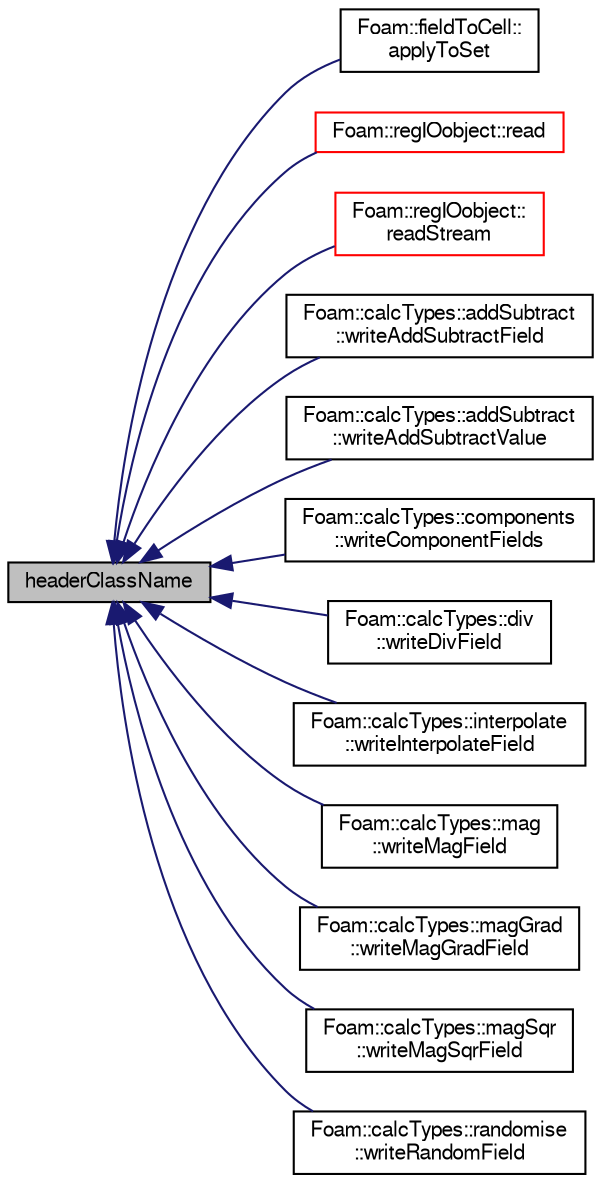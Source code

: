 digraph "headerClassName"
{
  bgcolor="transparent";
  edge [fontname="FreeSans",fontsize="10",labelfontname="FreeSans",labelfontsize="10"];
  node [fontname="FreeSans",fontsize="10",shape=record];
  rankdir="LR";
  Node7912 [label="headerClassName",height=0.2,width=0.4,color="black", fillcolor="grey75", style="filled", fontcolor="black"];
  Node7912 -> Node7913 [dir="back",color="midnightblue",fontsize="10",style="solid",fontname="FreeSans"];
  Node7913 [label="Foam::fieldToCell::\lapplyToSet",height=0.2,width=0.4,color="black",URL="$a25290.html#a2d6074569c50892cef0d0f02422c89d1"];
  Node7912 -> Node7914 [dir="back",color="midnightblue",fontsize="10",style="solid",fontname="FreeSans"];
  Node7914 [label="Foam::regIOobject::read",height=0.2,width=0.4,color="red",URL="$a26334.html#af816873151ddb0126e98bb2f914d8ed5",tooltip="Read object. "];
  Node7912 -> Node9320 [dir="back",color="midnightblue",fontsize="10",style="solid",fontname="FreeSans"];
  Node9320 [label="Foam::regIOobject::\lreadStream",height=0.2,width=0.4,color="red",URL="$a26334.html#a1cab0be4cd0a737bfcdd4e43a032d3fd",tooltip="Return Istream and check object type against that given. "];
  Node7912 -> Node9974 [dir="back",color="midnightblue",fontsize="10",style="solid",fontname="FreeSans"];
  Node9974 [label="Foam::calcTypes::addSubtract\l::writeAddSubtractField",height=0.2,width=0.4,color="black",URL="$a28666.html#aee7dd0203b1594aa7b3906940e493a2d",tooltip="Write addSubtract field. "];
  Node7912 -> Node9975 [dir="back",color="midnightblue",fontsize="10",style="solid",fontname="FreeSans"];
  Node9975 [label="Foam::calcTypes::addSubtract\l::writeAddSubtractValue",height=0.2,width=0.4,color="black",URL="$a28666.html#ae7603d98f6c66e6b3877ff4be7d1af08",tooltip="Write addSubtract value. "];
  Node7912 -> Node9976 [dir="back",color="midnightblue",fontsize="10",style="solid",fontname="FreeSans"];
  Node9976 [label="Foam::calcTypes::components\l::writeComponentFields",height=0.2,width=0.4,color="black",URL="$a28674.html#aad83c41747f24e4f59938f34baedbffc",tooltip="Write component fields. "];
  Node7912 -> Node9844 [dir="back",color="midnightblue",fontsize="10",style="solid",fontname="FreeSans"];
  Node9844 [label="Foam::calcTypes::div\l::writeDivField",height=0.2,width=0.4,color="black",URL="$a28678.html#a138138ebc3e3dbaacaacb9cabdbe5df0",tooltip="Write div fields. "];
  Node7912 -> Node9977 [dir="back",color="midnightblue",fontsize="10",style="solid",fontname="FreeSans"];
  Node9977 [label="Foam::calcTypes::interpolate\l::writeInterpolateField",height=0.2,width=0.4,color="black",URL="$a28682.html#abdc6e5cf54dfb66813e3de9bc3264108",tooltip="Write interpolate fields. "];
  Node7912 -> Node9978 [dir="back",color="midnightblue",fontsize="10",style="solid",fontname="FreeSans"];
  Node9978 [label="Foam::calcTypes::mag\l::writeMagField",height=0.2,width=0.4,color="black",URL="$a28686.html#a1fc01f73549231837e1c4efeca94ec46",tooltip="Write component fields. "];
  Node7912 -> Node9979 [dir="back",color="midnightblue",fontsize="10",style="solid",fontname="FreeSans"];
  Node9979 [label="Foam::calcTypes::magGrad\l::writeMagGradField",height=0.2,width=0.4,color="black",URL="$a28690.html#a5f2b39e6cf7683c3580671a1c6400858",tooltip="Write magGrad fields. "];
  Node7912 -> Node9980 [dir="back",color="midnightblue",fontsize="10",style="solid",fontname="FreeSans"];
  Node9980 [label="Foam::calcTypes::magSqr\l::writeMagSqrField",height=0.2,width=0.4,color="black",URL="$a28694.html#a15c39cf3f8c5d3e8f8e0b351a99e3d24",tooltip="Write component fields. "];
  Node7912 -> Node9981 [dir="back",color="midnightblue",fontsize="10",style="solid",fontname="FreeSans"];
  Node9981 [label="Foam::calcTypes::randomise\l::writeRandomField",height=0.2,width=0.4,color="black",URL="$a28698.html#a737af16a1590d56e038307712bf03d6c",tooltip="Write component fields. "];
}
